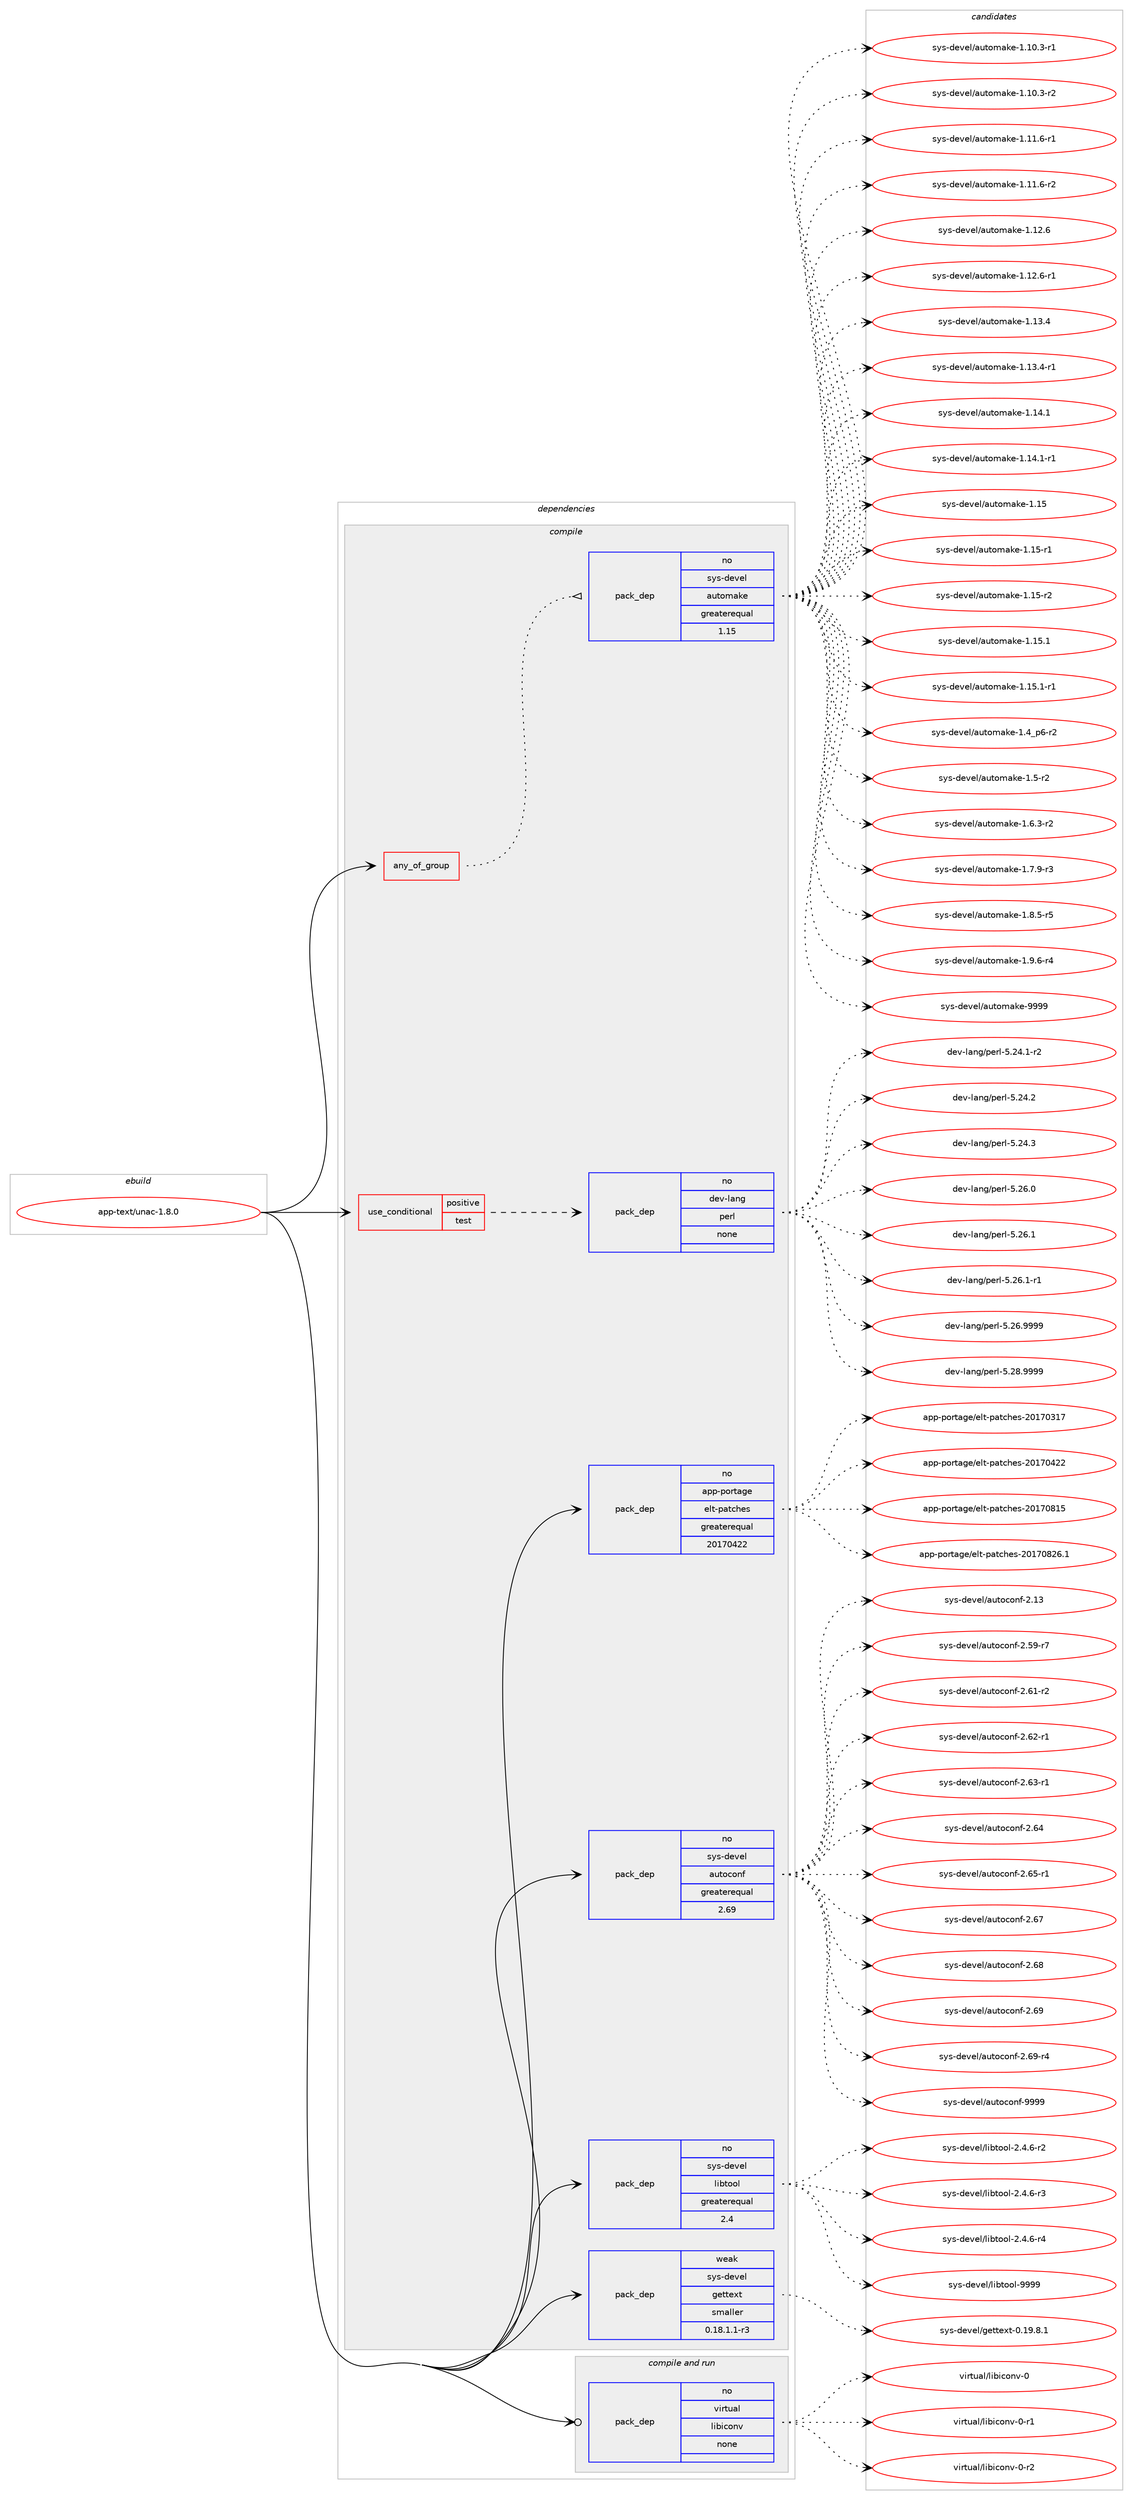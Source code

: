 digraph prolog {

# *************
# Graph options
# *************

newrank=true;
concentrate=true;
compound=true;
graph [rankdir=LR,fontname=Helvetica,fontsize=10,ranksep=1.5];#, ranksep=2.5, nodesep=0.2];
edge  [arrowhead=vee];
node  [fontname=Helvetica,fontsize=10];

# **********
# The ebuild
# **********

subgraph cluster_leftcol {
color=gray;
rank=same;
label=<<i>ebuild</i>>;
id [label="app-text/unac-1.8.0", color=red, width=4, href="../app-text/unac-1.8.0.svg"];
}

# ****************
# The dependencies
# ****************

subgraph cluster_midcol {
color=gray;
label=<<i>dependencies</i>>;
subgraph cluster_compile {
fillcolor="#eeeeee";
style=filled;
label=<<i>compile</i>>;
subgraph any1111 {
dependency61904 [label=<<TABLE BORDER="0" CELLBORDER="1" CELLSPACING="0" CELLPADDING="4"><TR><TD CELLPADDING="10">any_of_group</TD></TR></TABLE>>, shape=none, color=red];subgraph pack45209 {
dependency61905 [label=<<TABLE BORDER="0" CELLBORDER="1" CELLSPACING="0" CELLPADDING="4" WIDTH="220"><TR><TD ROWSPAN="6" CELLPADDING="30">pack_dep</TD></TR><TR><TD WIDTH="110">no</TD></TR><TR><TD>sys-devel</TD></TR><TR><TD>automake</TD></TR><TR><TD>greaterequal</TD></TR><TR><TD>1.15</TD></TR></TABLE>>, shape=none, color=blue];
}
dependency61904:e -> dependency61905:w [weight=20,style="dotted",arrowhead="oinv"];
}
id:e -> dependency61904:w [weight=20,style="solid",arrowhead="vee"];
subgraph cond15556 {
dependency61906 [label=<<TABLE BORDER="0" CELLBORDER="1" CELLSPACING="0" CELLPADDING="4"><TR><TD ROWSPAN="3" CELLPADDING="10">use_conditional</TD></TR><TR><TD>positive</TD></TR><TR><TD>test</TD></TR></TABLE>>, shape=none, color=red];
subgraph pack45210 {
dependency61907 [label=<<TABLE BORDER="0" CELLBORDER="1" CELLSPACING="0" CELLPADDING="4" WIDTH="220"><TR><TD ROWSPAN="6" CELLPADDING="30">pack_dep</TD></TR><TR><TD WIDTH="110">no</TD></TR><TR><TD>dev-lang</TD></TR><TR><TD>perl</TD></TR><TR><TD>none</TD></TR><TR><TD></TD></TR></TABLE>>, shape=none, color=blue];
}
dependency61906:e -> dependency61907:w [weight=20,style="dashed",arrowhead="vee"];
}
id:e -> dependency61906:w [weight=20,style="solid",arrowhead="vee"];
subgraph pack45211 {
dependency61908 [label=<<TABLE BORDER="0" CELLBORDER="1" CELLSPACING="0" CELLPADDING="4" WIDTH="220"><TR><TD ROWSPAN="6" CELLPADDING="30">pack_dep</TD></TR><TR><TD WIDTH="110">no</TD></TR><TR><TD>app-portage</TD></TR><TR><TD>elt-patches</TD></TR><TR><TD>greaterequal</TD></TR><TR><TD>20170422</TD></TR></TABLE>>, shape=none, color=blue];
}
id:e -> dependency61908:w [weight=20,style="solid",arrowhead="vee"];
subgraph pack45212 {
dependency61909 [label=<<TABLE BORDER="0" CELLBORDER="1" CELLSPACING="0" CELLPADDING="4" WIDTH="220"><TR><TD ROWSPAN="6" CELLPADDING="30">pack_dep</TD></TR><TR><TD WIDTH="110">no</TD></TR><TR><TD>sys-devel</TD></TR><TR><TD>autoconf</TD></TR><TR><TD>greaterequal</TD></TR><TR><TD>2.69</TD></TR></TABLE>>, shape=none, color=blue];
}
id:e -> dependency61909:w [weight=20,style="solid",arrowhead="vee"];
subgraph pack45213 {
dependency61910 [label=<<TABLE BORDER="0" CELLBORDER="1" CELLSPACING="0" CELLPADDING="4" WIDTH="220"><TR><TD ROWSPAN="6" CELLPADDING="30">pack_dep</TD></TR><TR><TD WIDTH="110">no</TD></TR><TR><TD>sys-devel</TD></TR><TR><TD>libtool</TD></TR><TR><TD>greaterequal</TD></TR><TR><TD>2.4</TD></TR></TABLE>>, shape=none, color=blue];
}
id:e -> dependency61910:w [weight=20,style="solid",arrowhead="vee"];
subgraph pack45214 {
dependency61911 [label=<<TABLE BORDER="0" CELLBORDER="1" CELLSPACING="0" CELLPADDING="4" WIDTH="220"><TR><TD ROWSPAN="6" CELLPADDING="30">pack_dep</TD></TR><TR><TD WIDTH="110">weak</TD></TR><TR><TD>sys-devel</TD></TR><TR><TD>gettext</TD></TR><TR><TD>smaller</TD></TR><TR><TD>0.18.1.1-r3</TD></TR></TABLE>>, shape=none, color=blue];
}
id:e -> dependency61911:w [weight=20,style="solid",arrowhead="vee"];
}
subgraph cluster_compileandrun {
fillcolor="#eeeeee";
style=filled;
label=<<i>compile and run</i>>;
subgraph pack45215 {
dependency61912 [label=<<TABLE BORDER="0" CELLBORDER="1" CELLSPACING="0" CELLPADDING="4" WIDTH="220"><TR><TD ROWSPAN="6" CELLPADDING="30">pack_dep</TD></TR><TR><TD WIDTH="110">no</TD></TR><TR><TD>virtual</TD></TR><TR><TD>libiconv</TD></TR><TR><TD>none</TD></TR><TR><TD></TD></TR></TABLE>>, shape=none, color=blue];
}
id:e -> dependency61912:w [weight=20,style="solid",arrowhead="odotvee"];
}
subgraph cluster_run {
fillcolor="#eeeeee";
style=filled;
label=<<i>run</i>>;
}
}

# **************
# The candidates
# **************

subgraph cluster_choices {
rank=same;
color=gray;
label=<<i>candidates</i>>;

subgraph choice45209 {
color=black;
nodesep=1;
choice11512111545100101118101108479711711611110997107101454946494846514511449 [label="sys-devel/automake-1.10.3-r1", color=red, width=4,href="../sys-devel/automake-1.10.3-r1.svg"];
choice11512111545100101118101108479711711611110997107101454946494846514511450 [label="sys-devel/automake-1.10.3-r2", color=red, width=4,href="../sys-devel/automake-1.10.3-r2.svg"];
choice11512111545100101118101108479711711611110997107101454946494946544511449 [label="sys-devel/automake-1.11.6-r1", color=red, width=4,href="../sys-devel/automake-1.11.6-r1.svg"];
choice11512111545100101118101108479711711611110997107101454946494946544511450 [label="sys-devel/automake-1.11.6-r2", color=red, width=4,href="../sys-devel/automake-1.11.6-r2.svg"];
choice1151211154510010111810110847971171161111099710710145494649504654 [label="sys-devel/automake-1.12.6", color=red, width=4,href="../sys-devel/automake-1.12.6.svg"];
choice11512111545100101118101108479711711611110997107101454946495046544511449 [label="sys-devel/automake-1.12.6-r1", color=red, width=4,href="../sys-devel/automake-1.12.6-r1.svg"];
choice1151211154510010111810110847971171161111099710710145494649514652 [label="sys-devel/automake-1.13.4", color=red, width=4,href="../sys-devel/automake-1.13.4.svg"];
choice11512111545100101118101108479711711611110997107101454946495146524511449 [label="sys-devel/automake-1.13.4-r1", color=red, width=4,href="../sys-devel/automake-1.13.4-r1.svg"];
choice1151211154510010111810110847971171161111099710710145494649524649 [label="sys-devel/automake-1.14.1", color=red, width=4,href="../sys-devel/automake-1.14.1.svg"];
choice11512111545100101118101108479711711611110997107101454946495246494511449 [label="sys-devel/automake-1.14.1-r1", color=red, width=4,href="../sys-devel/automake-1.14.1-r1.svg"];
choice115121115451001011181011084797117116111109971071014549464953 [label="sys-devel/automake-1.15", color=red, width=4,href="../sys-devel/automake-1.15.svg"];
choice1151211154510010111810110847971171161111099710710145494649534511449 [label="sys-devel/automake-1.15-r1", color=red, width=4,href="../sys-devel/automake-1.15-r1.svg"];
choice1151211154510010111810110847971171161111099710710145494649534511450 [label="sys-devel/automake-1.15-r2", color=red, width=4,href="../sys-devel/automake-1.15-r2.svg"];
choice1151211154510010111810110847971171161111099710710145494649534649 [label="sys-devel/automake-1.15.1", color=red, width=4,href="../sys-devel/automake-1.15.1.svg"];
choice11512111545100101118101108479711711611110997107101454946495346494511449 [label="sys-devel/automake-1.15.1-r1", color=red, width=4,href="../sys-devel/automake-1.15.1-r1.svg"];
choice115121115451001011181011084797117116111109971071014549465295112544511450 [label="sys-devel/automake-1.4_p6-r2", color=red, width=4,href="../sys-devel/automake-1.4_p6-r2.svg"];
choice11512111545100101118101108479711711611110997107101454946534511450 [label="sys-devel/automake-1.5-r2", color=red, width=4,href="../sys-devel/automake-1.5-r2.svg"];
choice115121115451001011181011084797117116111109971071014549465446514511450 [label="sys-devel/automake-1.6.3-r2", color=red, width=4,href="../sys-devel/automake-1.6.3-r2.svg"];
choice115121115451001011181011084797117116111109971071014549465546574511451 [label="sys-devel/automake-1.7.9-r3", color=red, width=4,href="../sys-devel/automake-1.7.9-r3.svg"];
choice115121115451001011181011084797117116111109971071014549465646534511453 [label="sys-devel/automake-1.8.5-r5", color=red, width=4,href="../sys-devel/automake-1.8.5-r5.svg"];
choice115121115451001011181011084797117116111109971071014549465746544511452 [label="sys-devel/automake-1.9.6-r4", color=red, width=4,href="../sys-devel/automake-1.9.6-r4.svg"];
choice115121115451001011181011084797117116111109971071014557575757 [label="sys-devel/automake-9999", color=red, width=4,href="../sys-devel/automake-9999.svg"];
dependency61905:e -> choice11512111545100101118101108479711711611110997107101454946494846514511449:w [style=dotted,weight="100"];
dependency61905:e -> choice11512111545100101118101108479711711611110997107101454946494846514511450:w [style=dotted,weight="100"];
dependency61905:e -> choice11512111545100101118101108479711711611110997107101454946494946544511449:w [style=dotted,weight="100"];
dependency61905:e -> choice11512111545100101118101108479711711611110997107101454946494946544511450:w [style=dotted,weight="100"];
dependency61905:e -> choice1151211154510010111810110847971171161111099710710145494649504654:w [style=dotted,weight="100"];
dependency61905:e -> choice11512111545100101118101108479711711611110997107101454946495046544511449:w [style=dotted,weight="100"];
dependency61905:e -> choice1151211154510010111810110847971171161111099710710145494649514652:w [style=dotted,weight="100"];
dependency61905:e -> choice11512111545100101118101108479711711611110997107101454946495146524511449:w [style=dotted,weight="100"];
dependency61905:e -> choice1151211154510010111810110847971171161111099710710145494649524649:w [style=dotted,weight="100"];
dependency61905:e -> choice11512111545100101118101108479711711611110997107101454946495246494511449:w [style=dotted,weight="100"];
dependency61905:e -> choice115121115451001011181011084797117116111109971071014549464953:w [style=dotted,weight="100"];
dependency61905:e -> choice1151211154510010111810110847971171161111099710710145494649534511449:w [style=dotted,weight="100"];
dependency61905:e -> choice1151211154510010111810110847971171161111099710710145494649534511450:w [style=dotted,weight="100"];
dependency61905:e -> choice1151211154510010111810110847971171161111099710710145494649534649:w [style=dotted,weight="100"];
dependency61905:e -> choice11512111545100101118101108479711711611110997107101454946495346494511449:w [style=dotted,weight="100"];
dependency61905:e -> choice115121115451001011181011084797117116111109971071014549465295112544511450:w [style=dotted,weight="100"];
dependency61905:e -> choice11512111545100101118101108479711711611110997107101454946534511450:w [style=dotted,weight="100"];
dependency61905:e -> choice115121115451001011181011084797117116111109971071014549465446514511450:w [style=dotted,weight="100"];
dependency61905:e -> choice115121115451001011181011084797117116111109971071014549465546574511451:w [style=dotted,weight="100"];
dependency61905:e -> choice115121115451001011181011084797117116111109971071014549465646534511453:w [style=dotted,weight="100"];
dependency61905:e -> choice115121115451001011181011084797117116111109971071014549465746544511452:w [style=dotted,weight="100"];
dependency61905:e -> choice115121115451001011181011084797117116111109971071014557575757:w [style=dotted,weight="100"];
}
subgraph choice45210 {
color=black;
nodesep=1;
choice100101118451089711010347112101114108455346505246494511450 [label="dev-lang/perl-5.24.1-r2", color=red, width=4,href="../dev-lang/perl-5.24.1-r2.svg"];
choice10010111845108971101034711210111410845534650524650 [label="dev-lang/perl-5.24.2", color=red, width=4,href="../dev-lang/perl-5.24.2.svg"];
choice10010111845108971101034711210111410845534650524651 [label="dev-lang/perl-5.24.3", color=red, width=4,href="../dev-lang/perl-5.24.3.svg"];
choice10010111845108971101034711210111410845534650544648 [label="dev-lang/perl-5.26.0", color=red, width=4,href="../dev-lang/perl-5.26.0.svg"];
choice10010111845108971101034711210111410845534650544649 [label="dev-lang/perl-5.26.1", color=red, width=4,href="../dev-lang/perl-5.26.1.svg"];
choice100101118451089711010347112101114108455346505446494511449 [label="dev-lang/perl-5.26.1-r1", color=red, width=4,href="../dev-lang/perl-5.26.1-r1.svg"];
choice10010111845108971101034711210111410845534650544657575757 [label="dev-lang/perl-5.26.9999", color=red, width=4,href="../dev-lang/perl-5.26.9999.svg"];
choice10010111845108971101034711210111410845534650564657575757 [label="dev-lang/perl-5.28.9999", color=red, width=4,href="../dev-lang/perl-5.28.9999.svg"];
dependency61907:e -> choice100101118451089711010347112101114108455346505246494511450:w [style=dotted,weight="100"];
dependency61907:e -> choice10010111845108971101034711210111410845534650524650:w [style=dotted,weight="100"];
dependency61907:e -> choice10010111845108971101034711210111410845534650524651:w [style=dotted,weight="100"];
dependency61907:e -> choice10010111845108971101034711210111410845534650544648:w [style=dotted,weight="100"];
dependency61907:e -> choice10010111845108971101034711210111410845534650544649:w [style=dotted,weight="100"];
dependency61907:e -> choice100101118451089711010347112101114108455346505446494511449:w [style=dotted,weight="100"];
dependency61907:e -> choice10010111845108971101034711210111410845534650544657575757:w [style=dotted,weight="100"];
dependency61907:e -> choice10010111845108971101034711210111410845534650564657575757:w [style=dotted,weight="100"];
}
subgraph choice45211 {
color=black;
nodesep=1;
choice97112112451121111141169710310147101108116451129711699104101115455048495548514955 [label="app-portage/elt-patches-20170317", color=red, width=4,href="../app-portage/elt-patches-20170317.svg"];
choice97112112451121111141169710310147101108116451129711699104101115455048495548525050 [label="app-portage/elt-patches-20170422", color=red, width=4,href="../app-portage/elt-patches-20170422.svg"];
choice97112112451121111141169710310147101108116451129711699104101115455048495548564953 [label="app-portage/elt-patches-20170815", color=red, width=4,href="../app-portage/elt-patches-20170815.svg"];
choice971121124511211111411697103101471011081164511297116991041011154550484955485650544649 [label="app-portage/elt-patches-20170826.1", color=red, width=4,href="../app-portage/elt-patches-20170826.1.svg"];
dependency61908:e -> choice97112112451121111141169710310147101108116451129711699104101115455048495548514955:w [style=dotted,weight="100"];
dependency61908:e -> choice97112112451121111141169710310147101108116451129711699104101115455048495548525050:w [style=dotted,weight="100"];
dependency61908:e -> choice97112112451121111141169710310147101108116451129711699104101115455048495548564953:w [style=dotted,weight="100"];
dependency61908:e -> choice971121124511211111411697103101471011081164511297116991041011154550484955485650544649:w [style=dotted,weight="100"];
}
subgraph choice45212 {
color=black;
nodesep=1;
choice115121115451001011181011084797117116111991111101024550464951 [label="sys-devel/autoconf-2.13", color=red, width=4,href="../sys-devel/autoconf-2.13.svg"];
choice1151211154510010111810110847971171161119911111010245504653574511455 [label="sys-devel/autoconf-2.59-r7", color=red, width=4,href="../sys-devel/autoconf-2.59-r7.svg"];
choice1151211154510010111810110847971171161119911111010245504654494511450 [label="sys-devel/autoconf-2.61-r2", color=red, width=4,href="../sys-devel/autoconf-2.61-r2.svg"];
choice1151211154510010111810110847971171161119911111010245504654504511449 [label="sys-devel/autoconf-2.62-r1", color=red, width=4,href="../sys-devel/autoconf-2.62-r1.svg"];
choice1151211154510010111810110847971171161119911111010245504654514511449 [label="sys-devel/autoconf-2.63-r1", color=red, width=4,href="../sys-devel/autoconf-2.63-r1.svg"];
choice115121115451001011181011084797117116111991111101024550465452 [label="sys-devel/autoconf-2.64", color=red, width=4,href="../sys-devel/autoconf-2.64.svg"];
choice1151211154510010111810110847971171161119911111010245504654534511449 [label="sys-devel/autoconf-2.65-r1", color=red, width=4,href="../sys-devel/autoconf-2.65-r1.svg"];
choice115121115451001011181011084797117116111991111101024550465455 [label="sys-devel/autoconf-2.67", color=red, width=4,href="../sys-devel/autoconf-2.67.svg"];
choice115121115451001011181011084797117116111991111101024550465456 [label="sys-devel/autoconf-2.68", color=red, width=4,href="../sys-devel/autoconf-2.68.svg"];
choice115121115451001011181011084797117116111991111101024550465457 [label="sys-devel/autoconf-2.69", color=red, width=4,href="../sys-devel/autoconf-2.69.svg"];
choice1151211154510010111810110847971171161119911111010245504654574511452 [label="sys-devel/autoconf-2.69-r4", color=red, width=4,href="../sys-devel/autoconf-2.69-r4.svg"];
choice115121115451001011181011084797117116111991111101024557575757 [label="sys-devel/autoconf-9999", color=red, width=4,href="../sys-devel/autoconf-9999.svg"];
dependency61909:e -> choice115121115451001011181011084797117116111991111101024550464951:w [style=dotted,weight="100"];
dependency61909:e -> choice1151211154510010111810110847971171161119911111010245504653574511455:w [style=dotted,weight="100"];
dependency61909:e -> choice1151211154510010111810110847971171161119911111010245504654494511450:w [style=dotted,weight="100"];
dependency61909:e -> choice1151211154510010111810110847971171161119911111010245504654504511449:w [style=dotted,weight="100"];
dependency61909:e -> choice1151211154510010111810110847971171161119911111010245504654514511449:w [style=dotted,weight="100"];
dependency61909:e -> choice115121115451001011181011084797117116111991111101024550465452:w [style=dotted,weight="100"];
dependency61909:e -> choice1151211154510010111810110847971171161119911111010245504654534511449:w [style=dotted,weight="100"];
dependency61909:e -> choice115121115451001011181011084797117116111991111101024550465455:w [style=dotted,weight="100"];
dependency61909:e -> choice115121115451001011181011084797117116111991111101024550465456:w [style=dotted,weight="100"];
dependency61909:e -> choice115121115451001011181011084797117116111991111101024550465457:w [style=dotted,weight="100"];
dependency61909:e -> choice1151211154510010111810110847971171161119911111010245504654574511452:w [style=dotted,weight="100"];
dependency61909:e -> choice115121115451001011181011084797117116111991111101024557575757:w [style=dotted,weight="100"];
}
subgraph choice45213 {
color=black;
nodesep=1;
choice1151211154510010111810110847108105981161111111084550465246544511450 [label="sys-devel/libtool-2.4.6-r2", color=red, width=4,href="../sys-devel/libtool-2.4.6-r2.svg"];
choice1151211154510010111810110847108105981161111111084550465246544511451 [label="sys-devel/libtool-2.4.6-r3", color=red, width=4,href="../sys-devel/libtool-2.4.6-r3.svg"];
choice1151211154510010111810110847108105981161111111084550465246544511452 [label="sys-devel/libtool-2.4.6-r4", color=red, width=4,href="../sys-devel/libtool-2.4.6-r4.svg"];
choice1151211154510010111810110847108105981161111111084557575757 [label="sys-devel/libtool-9999", color=red, width=4,href="../sys-devel/libtool-9999.svg"];
dependency61910:e -> choice1151211154510010111810110847108105981161111111084550465246544511450:w [style=dotted,weight="100"];
dependency61910:e -> choice1151211154510010111810110847108105981161111111084550465246544511451:w [style=dotted,weight="100"];
dependency61910:e -> choice1151211154510010111810110847108105981161111111084550465246544511452:w [style=dotted,weight="100"];
dependency61910:e -> choice1151211154510010111810110847108105981161111111084557575757:w [style=dotted,weight="100"];
}
subgraph choice45214 {
color=black;
nodesep=1;
choice1151211154510010111810110847103101116116101120116454846495746564649 [label="sys-devel/gettext-0.19.8.1", color=red, width=4,href="../sys-devel/gettext-0.19.8.1.svg"];
dependency61911:e -> choice1151211154510010111810110847103101116116101120116454846495746564649:w [style=dotted,weight="100"];
}
subgraph choice45215 {
color=black;
nodesep=1;
choice118105114116117971084710810598105991111101184548 [label="virtual/libiconv-0", color=red, width=4,href="../virtual/libiconv-0.svg"];
choice1181051141161179710847108105981059911111011845484511449 [label="virtual/libiconv-0-r1", color=red, width=4,href="../virtual/libiconv-0-r1.svg"];
choice1181051141161179710847108105981059911111011845484511450 [label="virtual/libiconv-0-r2", color=red, width=4,href="../virtual/libiconv-0-r2.svg"];
dependency61912:e -> choice118105114116117971084710810598105991111101184548:w [style=dotted,weight="100"];
dependency61912:e -> choice1181051141161179710847108105981059911111011845484511449:w [style=dotted,weight="100"];
dependency61912:e -> choice1181051141161179710847108105981059911111011845484511450:w [style=dotted,weight="100"];
}
}

}
